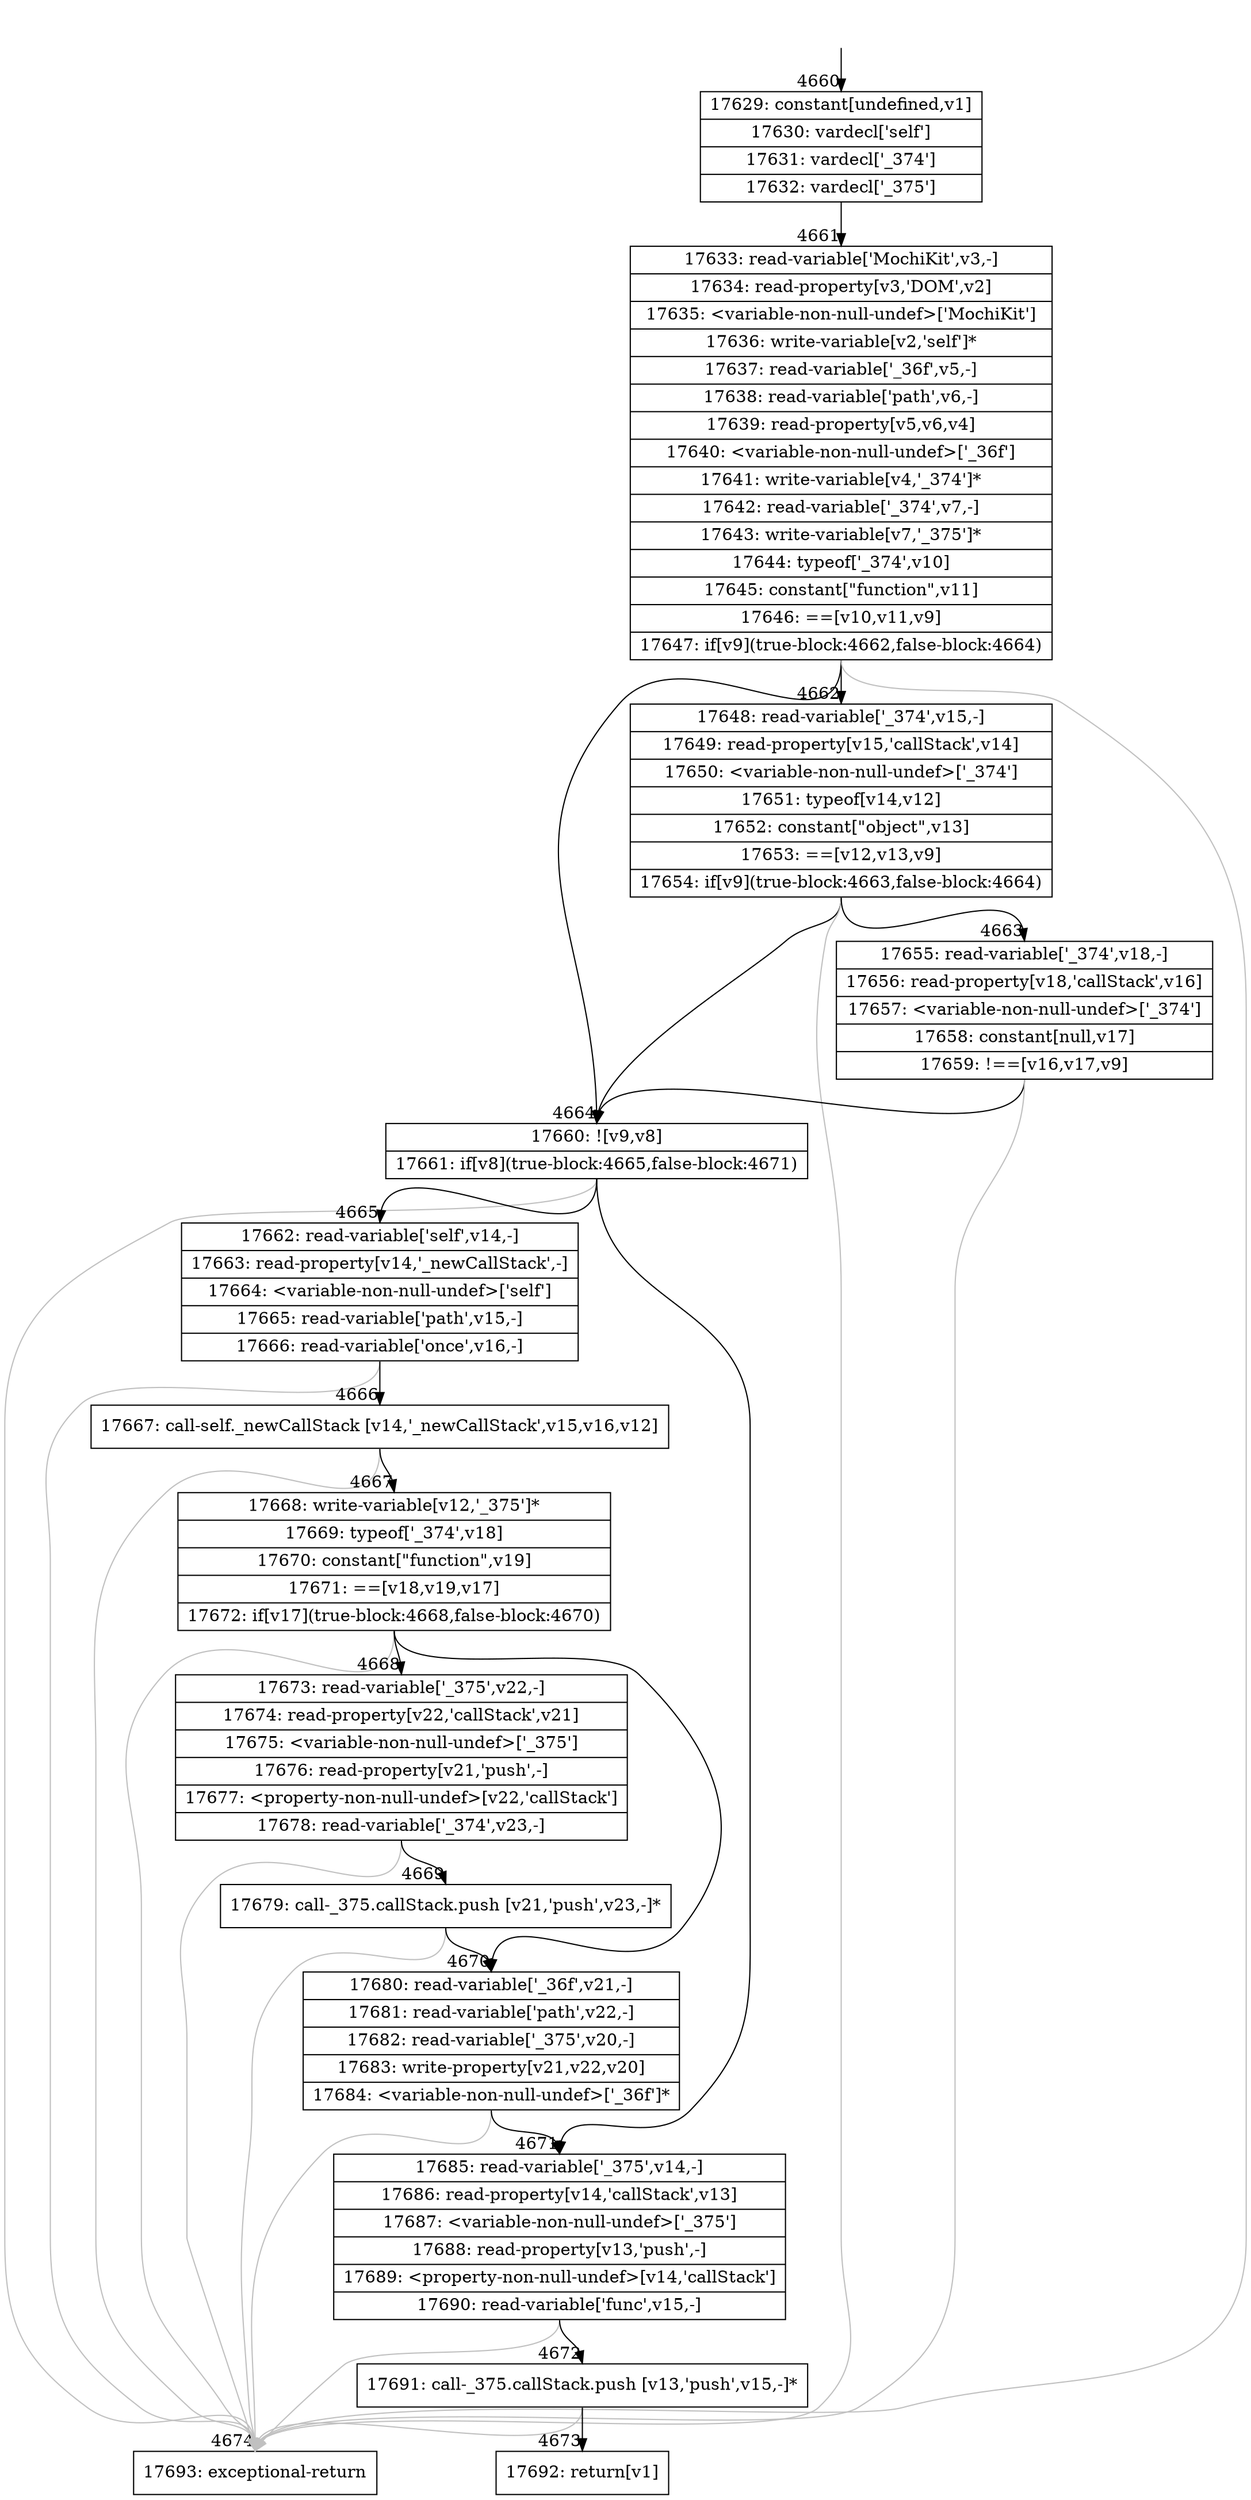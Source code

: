 digraph {
rankdir="TD"
BB_entry339[shape=none,label=""];
BB_entry339 -> BB4660 [tailport=s, headport=n, headlabel="    4660"]
BB4660 [shape=record label="{17629: constant[undefined,v1]|17630: vardecl['self']|17631: vardecl['_374']|17632: vardecl['_375']}" ] 
BB4660 -> BB4661 [tailport=s, headport=n, headlabel="      4661"]
BB4661 [shape=record label="{17633: read-variable['MochiKit',v3,-]|17634: read-property[v3,'DOM',v2]|17635: \<variable-non-null-undef\>['MochiKit']|17636: write-variable[v2,'self']*|17637: read-variable['_36f',v5,-]|17638: read-variable['path',v6,-]|17639: read-property[v5,v6,v4]|17640: \<variable-non-null-undef\>['_36f']|17641: write-variable[v4,'_374']*|17642: read-variable['_374',v7,-]|17643: write-variable[v7,'_375']*|17644: typeof['_374',v10]|17645: constant[\"function\",v11]|17646: ==[v10,v11,v9]|17647: if[v9](true-block:4662,false-block:4664)}" ] 
BB4661 -> BB4664 [tailport=s, headport=n, headlabel="      4664"]
BB4661 -> BB4662 [tailport=s, headport=n, headlabel="      4662"]
BB4661 -> BB4674 [tailport=s, headport=n, color=gray, headlabel="      4674"]
BB4662 [shape=record label="{17648: read-variable['_374',v15,-]|17649: read-property[v15,'callStack',v14]|17650: \<variable-non-null-undef\>['_374']|17651: typeof[v14,v12]|17652: constant[\"object\",v13]|17653: ==[v12,v13,v9]|17654: if[v9](true-block:4663,false-block:4664)}" ] 
BB4662 -> BB4664 [tailport=s, headport=n]
BB4662 -> BB4663 [tailport=s, headport=n, headlabel="      4663"]
BB4662 -> BB4674 [tailport=s, headport=n, color=gray]
BB4663 [shape=record label="{17655: read-variable['_374',v18,-]|17656: read-property[v18,'callStack',v16]|17657: \<variable-non-null-undef\>['_374']|17658: constant[null,v17]|17659: !==[v16,v17,v9]}" ] 
BB4663 -> BB4664 [tailport=s, headport=n]
BB4663 -> BB4674 [tailport=s, headport=n, color=gray]
BB4664 [shape=record label="{17660: ![v9,v8]|17661: if[v8](true-block:4665,false-block:4671)}" ] 
BB4664 -> BB4665 [tailport=s, headport=n, headlabel="      4665"]
BB4664 -> BB4671 [tailport=s, headport=n, headlabel="      4671"]
BB4664 -> BB4674 [tailport=s, headport=n, color=gray]
BB4665 [shape=record label="{17662: read-variable['self',v14,-]|17663: read-property[v14,'_newCallStack',-]|17664: \<variable-non-null-undef\>['self']|17665: read-variable['path',v15,-]|17666: read-variable['once',v16,-]}" ] 
BB4665 -> BB4666 [tailport=s, headport=n, headlabel="      4666"]
BB4665 -> BB4674 [tailport=s, headport=n, color=gray]
BB4666 [shape=record label="{17667: call-self._newCallStack [v14,'_newCallStack',v15,v16,v12]}" ] 
BB4666 -> BB4667 [tailport=s, headport=n, headlabel="      4667"]
BB4666 -> BB4674 [tailport=s, headport=n, color=gray]
BB4667 [shape=record label="{17668: write-variable[v12,'_375']*|17669: typeof['_374',v18]|17670: constant[\"function\",v19]|17671: ==[v18,v19,v17]|17672: if[v17](true-block:4668,false-block:4670)}" ] 
BB4667 -> BB4668 [tailport=s, headport=n, headlabel="      4668"]
BB4667 -> BB4670 [tailport=s, headport=n, headlabel="      4670"]
BB4667 -> BB4674 [tailport=s, headport=n, color=gray]
BB4668 [shape=record label="{17673: read-variable['_375',v22,-]|17674: read-property[v22,'callStack',v21]|17675: \<variable-non-null-undef\>['_375']|17676: read-property[v21,'push',-]|17677: \<property-non-null-undef\>[v22,'callStack']|17678: read-variable['_374',v23,-]}" ] 
BB4668 -> BB4669 [tailport=s, headport=n, headlabel="      4669"]
BB4668 -> BB4674 [tailport=s, headport=n, color=gray]
BB4669 [shape=record label="{17679: call-_375.callStack.push [v21,'push',v23,-]*}" ] 
BB4669 -> BB4670 [tailport=s, headport=n]
BB4669 -> BB4674 [tailport=s, headport=n, color=gray]
BB4670 [shape=record label="{17680: read-variable['_36f',v21,-]|17681: read-variable['path',v22,-]|17682: read-variable['_375',v20,-]|17683: write-property[v21,v22,v20]|17684: \<variable-non-null-undef\>['_36f']*}" ] 
BB4670 -> BB4671 [tailport=s, headport=n]
BB4670 -> BB4674 [tailport=s, headport=n, color=gray]
BB4671 [shape=record label="{17685: read-variable['_375',v14,-]|17686: read-property[v14,'callStack',v13]|17687: \<variable-non-null-undef\>['_375']|17688: read-property[v13,'push',-]|17689: \<property-non-null-undef\>[v14,'callStack']|17690: read-variable['func',v15,-]}" ] 
BB4671 -> BB4672 [tailport=s, headport=n, headlabel="      4672"]
BB4671 -> BB4674 [tailport=s, headport=n, color=gray]
BB4672 [shape=record label="{17691: call-_375.callStack.push [v13,'push',v15,-]*}" ] 
BB4672 -> BB4673 [tailport=s, headport=n, headlabel="      4673"]
BB4672 -> BB4674 [tailport=s, headport=n, color=gray]
BB4673 [shape=record label="{17692: return[v1]}" ] 
BB4674 [shape=record label="{17693: exceptional-return}" ] 
//#$~ 3252
}
